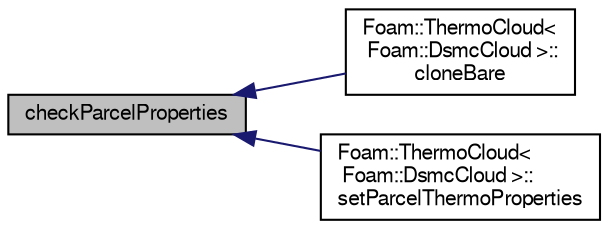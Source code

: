 digraph "checkParcelProperties"
{
  bgcolor="transparent";
  edge [fontname="FreeSans",fontsize="10",labelfontname="FreeSans",labelfontsize="10"];
  node [fontname="FreeSans",fontsize="10",shape=record];
  rankdir="LR";
  Node99 [label="checkParcelProperties",height=0.2,width=0.4,color="black", fillcolor="grey75", style="filled", fontcolor="black"];
  Node99 -> Node100 [dir="back",color="midnightblue",fontsize="10",style="solid",fontname="FreeSans"];
  Node100 [label="Foam::ThermoCloud\<\l Foam::DsmcCloud \>::\lcloneBare",height=0.2,width=0.4,color="black",URL="$a23834.html#a519c85b79b984c70934c244a934588ca",tooltip="Construct and return bare clone based on (this) with new name. "];
  Node99 -> Node101 [dir="back",color="midnightblue",fontsize="10",style="solid",fontname="FreeSans"];
  Node101 [label="Foam::ThermoCloud\<\l Foam::DsmcCloud \>::\lsetParcelThermoProperties",height=0.2,width=0.4,color="black",URL="$a23834.html#a3b7f36d51838109c584a2ae57c525d57",tooltip="Set parcel thermo properties. "];
}
